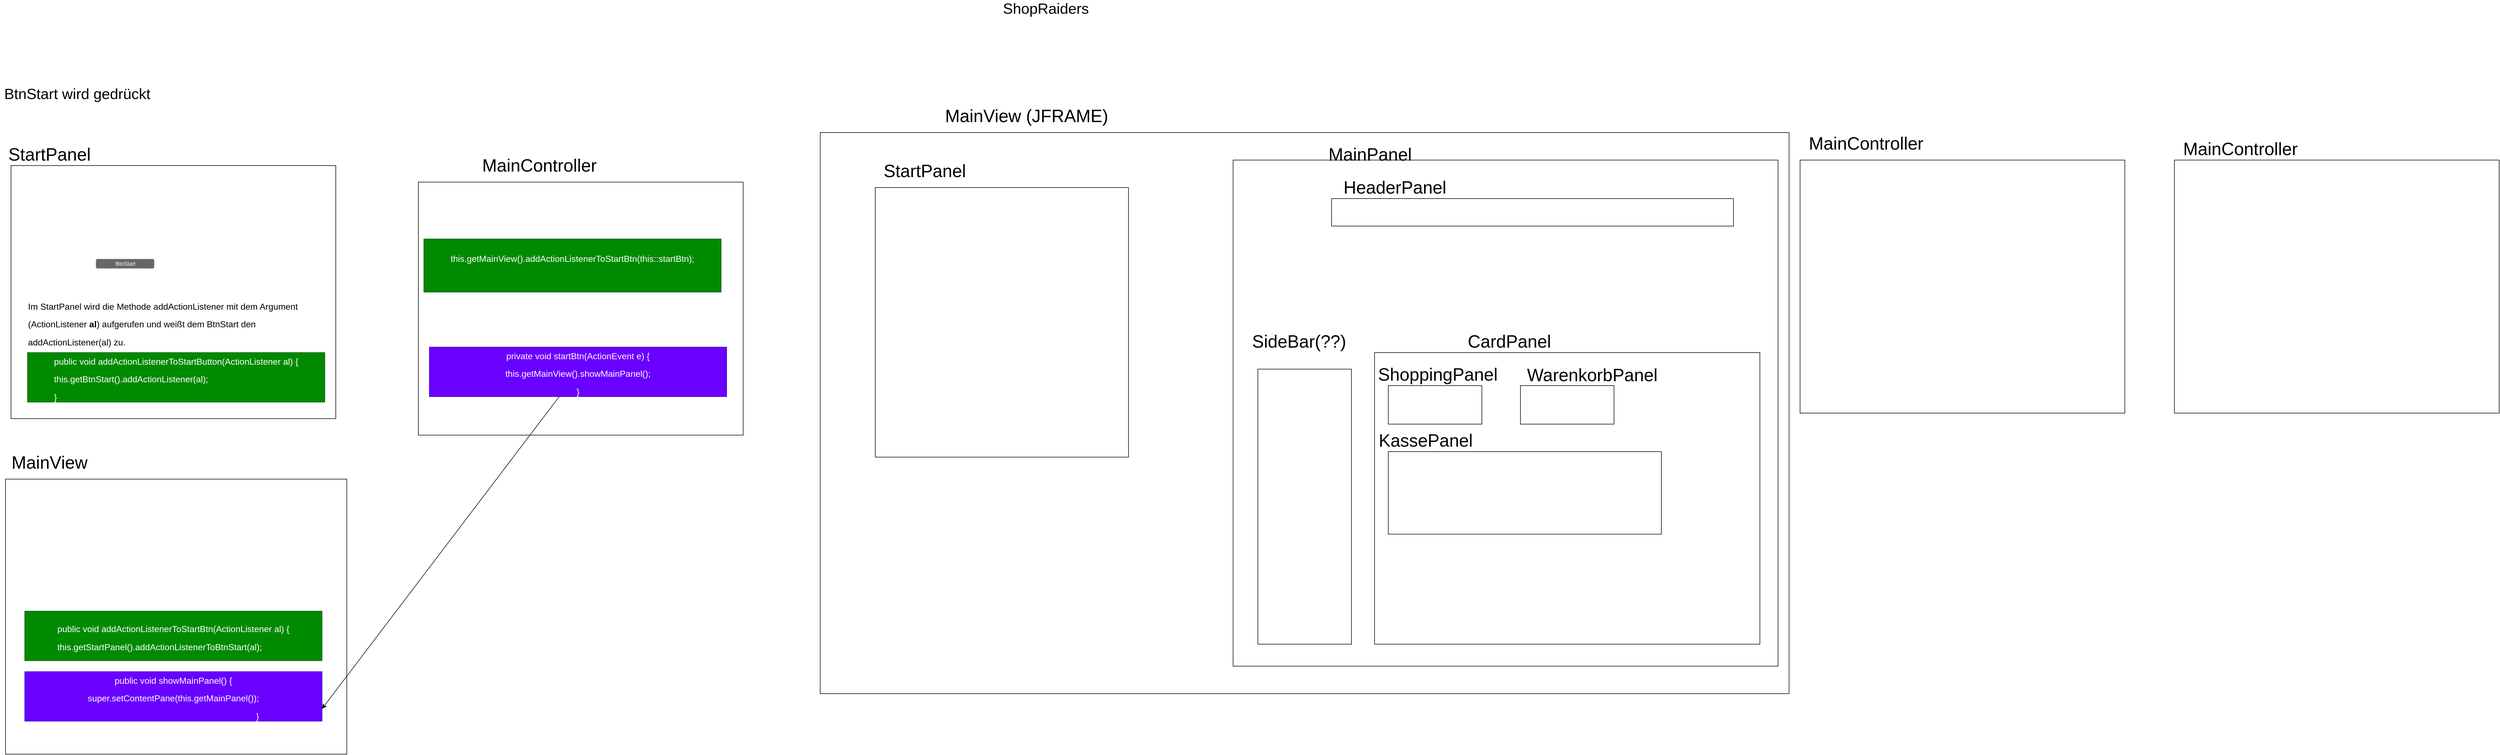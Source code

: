 <mxfile version="19.0.3" type="device"><diagram id="c2CIJK2AhiiCQHF5wiXE" name="Seite-1"><mxGraphModel dx="6036" dy="2163" grid="1" gridSize="10" guides="1" tooltips="1" connect="1" arrows="1" fold="1" page="1" pageScale="1" pageWidth="827" pageHeight="1169" math="0" shadow="0"><root><mxCell id="0"/><mxCell id="1" parent="0"/><mxCell id="HcZnNfjVbEtSUFRo4BpC-1" value="&lt;font style=&quot;font-size: 27px;&quot;&gt;ShopRaiders&lt;/font&gt;" style="text;html=1;strokeColor=none;fillColor=none;align=center;verticalAlign=middle;whiteSpace=wrap;rounded=0;" parent="1" vertex="1"><mxGeometry x="-500" y="30" width="60" height="30" as="geometry"/></mxCell><mxCell id="HcZnNfjVbEtSUFRo4BpC-3" value="MainView (JFRAME)" style="text;html=1;strokeColor=none;fillColor=none;align=center;verticalAlign=middle;whiteSpace=wrap;rounded=0;fontSize=32;" parent="1" vertex="1"><mxGeometry x="-660" y="230" width="310" height="20" as="geometry"/></mxCell><mxCell id="HcZnNfjVbEtSUFRo4BpC-6" value="" style="rounded=0;whiteSpace=wrap;html=1;fontSize=27;" parent="1" vertex="1"><mxGeometry x="-880" y="270" width="1760" height="1020" as="geometry"/></mxCell><mxCell id="HcZnNfjVbEtSUFRo4BpC-7" value="" style="rounded=0;whiteSpace=wrap;html=1;fontSize=32;" parent="1" vertex="1"><mxGeometry x="-780" y="370" width="460" height="490" as="geometry"/></mxCell><mxCell id="HcZnNfjVbEtSUFRo4BpC-8" value="StartPanel" style="text;html=1;strokeColor=none;fillColor=none;align=center;verticalAlign=middle;whiteSpace=wrap;rounded=0;fontSize=32;" parent="1" vertex="1"><mxGeometry x="-710" y="330" width="40" height="20" as="geometry"/></mxCell><mxCell id="HcZnNfjVbEtSUFRo4BpC-9" value="" style="rounded=0;whiteSpace=wrap;html=1;fontSize=32;" parent="1" vertex="1"><mxGeometry x="-130" y="320" width="990" height="920" as="geometry"/></mxCell><mxCell id="HcZnNfjVbEtSUFRo4BpC-10" value="MainPanel" style="text;html=1;strokeColor=none;fillColor=none;align=center;verticalAlign=middle;whiteSpace=wrap;rounded=0;fontSize=32;" parent="1" vertex="1"><mxGeometry x="99" y="300" width="40" height="20" as="geometry"/></mxCell><mxCell id="HcZnNfjVbEtSUFRo4BpC-13" value="" style="rounded=0;whiteSpace=wrap;html=1;fontSize=32;" parent="1" vertex="1"><mxGeometry x="-2350" y="330" width="590" height="460" as="geometry"/></mxCell><mxCell id="HcZnNfjVbEtSUFRo4BpC-14" value="StartPanel" style="text;html=1;strokeColor=none;fillColor=none;align=center;verticalAlign=middle;whiteSpace=wrap;rounded=0;fontSize=32;" parent="1" vertex="1"><mxGeometry x="-2300" y="300" width="40" height="20" as="geometry"/></mxCell><mxCell id="HcZnNfjVbEtSUFRo4BpC-15" value="BtnStart" style="rounded=1;html=1;shadow=0;dashed=0;whiteSpace=wrap;fontSize=10;fillColor=#666666;align=center;strokeColor=#999999;fontColor=#ffffff;" parent="1" vertex="1"><mxGeometry x="-2195.5" y="500" width="105.5" height="16.88" as="geometry"/></mxCell><mxCell id="HcZnNfjVbEtSUFRo4BpC-16" value="BtnStart wird gedrückt" style="text;html=1;align=center;verticalAlign=middle;resizable=0;points=[];autosize=1;strokeColor=none;fillColor=none;fontSize=27;" parent="1" vertex="1"><mxGeometry x="-2370" y="180" width="280" height="40" as="geometry"/></mxCell><mxCell id="HcZnNfjVbEtSUFRo4BpC-17" value="&lt;div style=&quot;text-align: left;&quot;&gt;&lt;div&gt;&lt;span style=&quot;font-size: 16px;&quot;&gt;public void addActionListenerToStartButton(ActionListener al) {&lt;/span&gt;&lt;/div&gt;&lt;div&gt;&lt;span style=&quot;font-size: 16px;&quot;&gt;&lt;span style=&quot;&quot;&gt;&#9;&#9;&lt;/span&gt;this.getBtnStart().addActionListener(al);&lt;span style=&quot;&quot;&gt;&#9;&#9;&lt;/span&gt;&lt;/span&gt;&lt;/div&gt;&lt;div&gt;&lt;span style=&quot;font-size: 16px;&quot;&gt;&lt;span style=&quot;&quot;&gt;&#9;&lt;/span&gt;}&lt;/span&gt;&lt;/div&gt;&lt;/div&gt;" style="text;html=1;strokeColor=#005700;fillColor=#008a00;align=center;verticalAlign=middle;whiteSpace=wrap;rounded=0;fontSize=27;fontColor=#ffffff;" parent="1" vertex="1"><mxGeometry x="-2320" y="670" width="540" height="90" as="geometry"/></mxCell><mxCell id="HcZnNfjVbEtSUFRo4BpC-20" value="&lt;div style=&quot;text-align: left;&quot;&gt;&lt;span style=&quot;font-size: 16px; background-color: initial;&quot;&gt;Im StartPanel wird die Methode addActionListener mit dem Argument (ActionListener &lt;/span&gt;&lt;b style=&quot;font-size: 16px; background-color: initial;&quot;&gt;al&lt;/b&gt;&lt;span style=&quot;font-size: 16px; background-color: initial;&quot;&gt;) aufgerufen und weißt dem BtnStart den addActionListener(al) zu.&lt;/span&gt;&lt;/div&gt;" style="text;html=1;align=center;verticalAlign=middle;whiteSpace=wrap;rounded=0;fontSize=27;" parent="1" vertex="1"><mxGeometry x="-2320" y="570" width="530" height="90" as="geometry"/></mxCell><mxCell id="HcZnNfjVbEtSUFRo4BpC-25" value="MainController" style="text;html=1;strokeColor=none;fillColor=none;align=center;verticalAlign=middle;whiteSpace=wrap;rounded=0;fontSize=32;" parent="1" vertex="1"><mxGeometry x="1000" y="280" width="40" height="20" as="geometry"/></mxCell><mxCell id="HcZnNfjVbEtSUFRo4BpC-26" value="" style="rounded=0;whiteSpace=wrap;html=1;fontSize=32;" parent="1" vertex="1"><mxGeometry x="-1610" y="360" width="590" height="460" as="geometry"/></mxCell><mxCell id="HcZnNfjVbEtSUFRo4BpC-29" value="MainController" style="text;html=1;strokeColor=none;fillColor=none;align=center;verticalAlign=middle;whiteSpace=wrap;rounded=0;fontSize=32;" parent="1" vertex="1"><mxGeometry x="1680" y="290" width="40" height="20" as="geometry"/></mxCell><mxCell id="HcZnNfjVbEtSUFRo4BpC-35" value="MainView" style="text;html=1;strokeColor=none;fillColor=none;align=center;verticalAlign=middle;whiteSpace=wrap;rounded=0;fontSize=32;" parent="1" vertex="1"><mxGeometry x="-2300" y="860" width="40" height="20" as="geometry"/></mxCell><mxCell id="HcZnNfjVbEtSUFRo4BpC-36" value="" style="rounded=0;whiteSpace=wrap;html=1;fontSize=32;" parent="1" vertex="1"><mxGeometry x="-2360" y="900" width="620" height="500" as="geometry"/></mxCell><mxCell id="HcZnNfjVbEtSUFRo4BpC-37" value="MainController" style="text;html=1;strokeColor=none;fillColor=none;align=center;verticalAlign=middle;whiteSpace=wrap;rounded=0;fontSize=32;" parent="1" vertex="1"><mxGeometry x="-1410" y="320" width="40" height="20" as="geometry"/></mxCell><mxCell id="HcZnNfjVbEtSUFRo4BpC-41" value="" style="rounded=0;whiteSpace=wrap;html=1;fontSize=32;" parent="1" vertex="1"><mxGeometry x="900" y="320" width="590" height="460" as="geometry"/></mxCell><mxCell id="HcZnNfjVbEtSUFRo4BpC-42" value="" style="rounded=0;whiteSpace=wrap;html=1;fontSize=32;" parent="1" vertex="1"><mxGeometry x="1580" y="320" width="590" height="460" as="geometry"/></mxCell><mxCell id="HcZnNfjVbEtSUFRo4BpC-46" value="&lt;div style=&quot;text-align: left;&quot;&gt;&lt;div&gt;&lt;span style=&quot;font-size: 16px;&quot;&gt;public void addActionListenerToStartBtn(ActionListener al) {&lt;/span&gt;&lt;/div&gt;&lt;div&gt;&lt;span style=&quot;font-size: 16px;&quot;&gt;&lt;span style=&quot;&quot;&gt;&#9;&#9;&lt;/span&gt;this.getStartPanel().addActionListenerToBtnStart(al);&lt;/span&gt;&lt;/div&gt;&lt;/div&gt;" style="text;html=1;strokeColor=#005700;fillColor=#008a00;align=center;verticalAlign=middle;whiteSpace=wrap;rounded=0;fontSize=27;fontColor=#ffffff;" parent="1" vertex="1"><mxGeometry x="-2325" y="1140" width="540" height="90" as="geometry"/></mxCell><mxCell id="HcZnNfjVbEtSUFRo4BpC-50" value="&lt;div style=&quot;&quot;&gt;&lt;div&gt;&lt;span style=&quot;font-size: 16px;&quot;&gt;public void showMainPanel() {&lt;/span&gt;&lt;/div&gt;&lt;div style=&quot;text-align: left;&quot;&gt;&lt;span style=&quot;font-size: 16px;&quot;&gt;&lt;span style=&quot;&quot;&gt;&#9;&#9;&lt;/span&gt;super.setContentPane(this.getMainPanel());&lt;/span&gt;&lt;/div&gt;&lt;div style=&quot;text-align: right;&quot;&gt;&lt;span style=&quot;font-size: 16px;&quot;&gt;&lt;span style=&quot;&quot;&gt;&#9;&lt;/span&gt;}&lt;/span&gt;&lt;/div&gt;&lt;/div&gt;" style="text;html=1;strokeColor=#3700CC;fillColor=#6a00ff;align=center;verticalAlign=middle;whiteSpace=wrap;rounded=0;fontSize=27;fontColor=#ffffff;" parent="1" vertex="1"><mxGeometry x="-2325" y="1250" width="540" height="90" as="geometry"/></mxCell><mxCell id="HcZnNfjVbEtSUFRo4BpC-51" value="&lt;div style=&quot;text-align: left;&quot;&gt;&lt;div&gt;&lt;span style=&quot;font-size: 16px;&quot;&gt;&lt;span style=&quot;&quot;&gt;&#9;&#9;&lt;/span&gt;this.getMainView().addActionListenerToStartBtn(this::startBtn);&lt;/span&gt;&lt;/div&gt;&lt;div&gt;&lt;br&gt;&lt;/div&gt;&lt;/div&gt;" style="text;html=1;strokeColor=#005700;fillColor=#008a00;align=center;verticalAlign=middle;whiteSpace=wrap;rounded=0;fontSize=27;fontColor=#ffffff;" parent="1" vertex="1"><mxGeometry x="-1600" y="463.44" width="540" height="96.56" as="geometry"/></mxCell><mxCell id="HcZnNfjVbEtSUFRo4BpC-52" value="&lt;div style=&quot;&quot;&gt;&lt;div&gt;&lt;span style=&quot;font-size: 16px;&quot;&gt;private void startBtn(ActionEvent e) {&lt;/span&gt;&lt;/div&gt;&lt;div&gt;&lt;span style=&quot;font-size: 16px;&quot;&gt;&lt;span style=&quot;&quot;&gt;&#9;&#9;&lt;/span&gt;this.getMainView().showMainPanel();&lt;/span&gt;&lt;/div&gt;&lt;div&gt;&lt;span style=&quot;font-size: 16px;&quot;&gt;&lt;span style=&quot;&quot;&gt;&#9;&lt;/span&gt;}&lt;/span&gt;&lt;/div&gt;&lt;/div&gt;" style="text;html=1;strokeColor=#3700CC;fillColor=#6a00ff;align=center;verticalAlign=middle;whiteSpace=wrap;rounded=0;fontSize=27;fontColor=#ffffff;" parent="1" vertex="1"><mxGeometry x="-1590" y="660" width="540" height="90" as="geometry"/></mxCell><mxCell id="HcZnNfjVbEtSUFRo4BpC-53" value="" style="endArrow=classic;html=1;rounded=0;fontSize=16;entryX=1;entryY=0.75;entryDx=0;entryDy=0;" parent="1" source="HcZnNfjVbEtSUFRo4BpC-52" target="HcZnNfjVbEtSUFRo4BpC-50" edge="1"><mxGeometry width="50" height="50" relative="1" as="geometry"><mxPoint x="-1500" y="870" as="sourcePoint"/><mxPoint x="-1450" y="820" as="targetPoint"/><Array as="points"/></mxGeometry></mxCell><mxCell id="4TNZ3ZZ_SZw_g0_bqCxh-1" value="" style="rounded=0;whiteSpace=wrap;html=1;fontSize=32;" vertex="1" parent="1"><mxGeometry x="49" y="390" width="730" height="50" as="geometry"/></mxCell><mxCell id="4TNZ3ZZ_SZw_g0_bqCxh-2" value="HeaderPanel" style="text;html=1;strokeColor=none;fillColor=none;align=center;verticalAlign=middle;whiteSpace=wrap;rounded=0;fontSize=32;" vertex="1" parent="1"><mxGeometry x="144" y="360" width="40" height="20" as="geometry"/></mxCell><mxCell id="4TNZ3ZZ_SZw_g0_bqCxh-4" value="" style="rounded=0;whiteSpace=wrap;html=1;fontSize=32;" vertex="1" parent="1"><mxGeometry x="127" y="670" width="700" height="530" as="geometry"/></mxCell><mxCell id="4TNZ3ZZ_SZw_g0_bqCxh-5" value="" style="rounded=0;whiteSpace=wrap;html=1;fontSize=32;" vertex="1" parent="1"><mxGeometry x="152" y="730" width="170" height="70" as="geometry"/></mxCell><mxCell id="4TNZ3ZZ_SZw_g0_bqCxh-6" value="WarenkorbPanel" style="text;whiteSpace=wrap;html=1;fontSize=32;" vertex="1" parent="1"><mxGeometry x="402" y="685" width="260" height="50" as="geometry"/></mxCell><mxCell id="4TNZ3ZZ_SZw_g0_bqCxh-7" value="" style="rounded=0;whiteSpace=wrap;html=1;fontSize=32;" vertex="1" parent="1"><mxGeometry x="392" y="730" width="170" height="70" as="geometry"/></mxCell><mxCell id="4TNZ3ZZ_SZw_g0_bqCxh-8" value="" style="rounded=0;whiteSpace=wrap;html=1;fontSize=32;" vertex="1" parent="1"><mxGeometry x="152" y="850" width="496" height="150" as="geometry"/></mxCell><mxCell id="4TNZ3ZZ_SZw_g0_bqCxh-9" value="KassePanel" style="text;html=1;strokeColor=none;fillColor=none;align=center;verticalAlign=middle;whiteSpace=wrap;rounded=0;fontSize=32;" vertex="1" parent="1"><mxGeometry x="200" y="820" width="40" height="20" as="geometry"/></mxCell><mxCell id="4TNZ3ZZ_SZw_g0_bqCxh-10" value="CardPanel" style="text;html=1;strokeColor=none;fillColor=none;align=center;verticalAlign=middle;whiteSpace=wrap;rounded=0;fontSize=32;" vertex="1" parent="1"><mxGeometry x="352" y="640" width="40" height="20" as="geometry"/></mxCell><mxCell id="4TNZ3ZZ_SZw_g0_bqCxh-11" value="ShoppingPanel" style="text;html=1;strokeColor=none;fillColor=none;align=center;verticalAlign=middle;whiteSpace=wrap;rounded=0;fontSize=32;" vertex="1" parent="1"><mxGeometry x="222" y="700" width="40" height="20" as="geometry"/></mxCell><mxCell id="4TNZ3ZZ_SZw_g0_bqCxh-12" value="" style="rounded=0;whiteSpace=wrap;html=1;" vertex="1" parent="1"><mxGeometry x="-85" y="700" width="170" height="500" as="geometry"/></mxCell><mxCell id="4TNZ3ZZ_SZw_g0_bqCxh-13" value="SideBar(??)" style="text;html=1;strokeColor=none;fillColor=none;align=center;verticalAlign=middle;whiteSpace=wrap;rounded=0;fontSize=32;" vertex="1" parent="1"><mxGeometry x="-30" y="640" width="40" height="20" as="geometry"/></mxCell></root></mxGraphModel></diagram></mxfile>